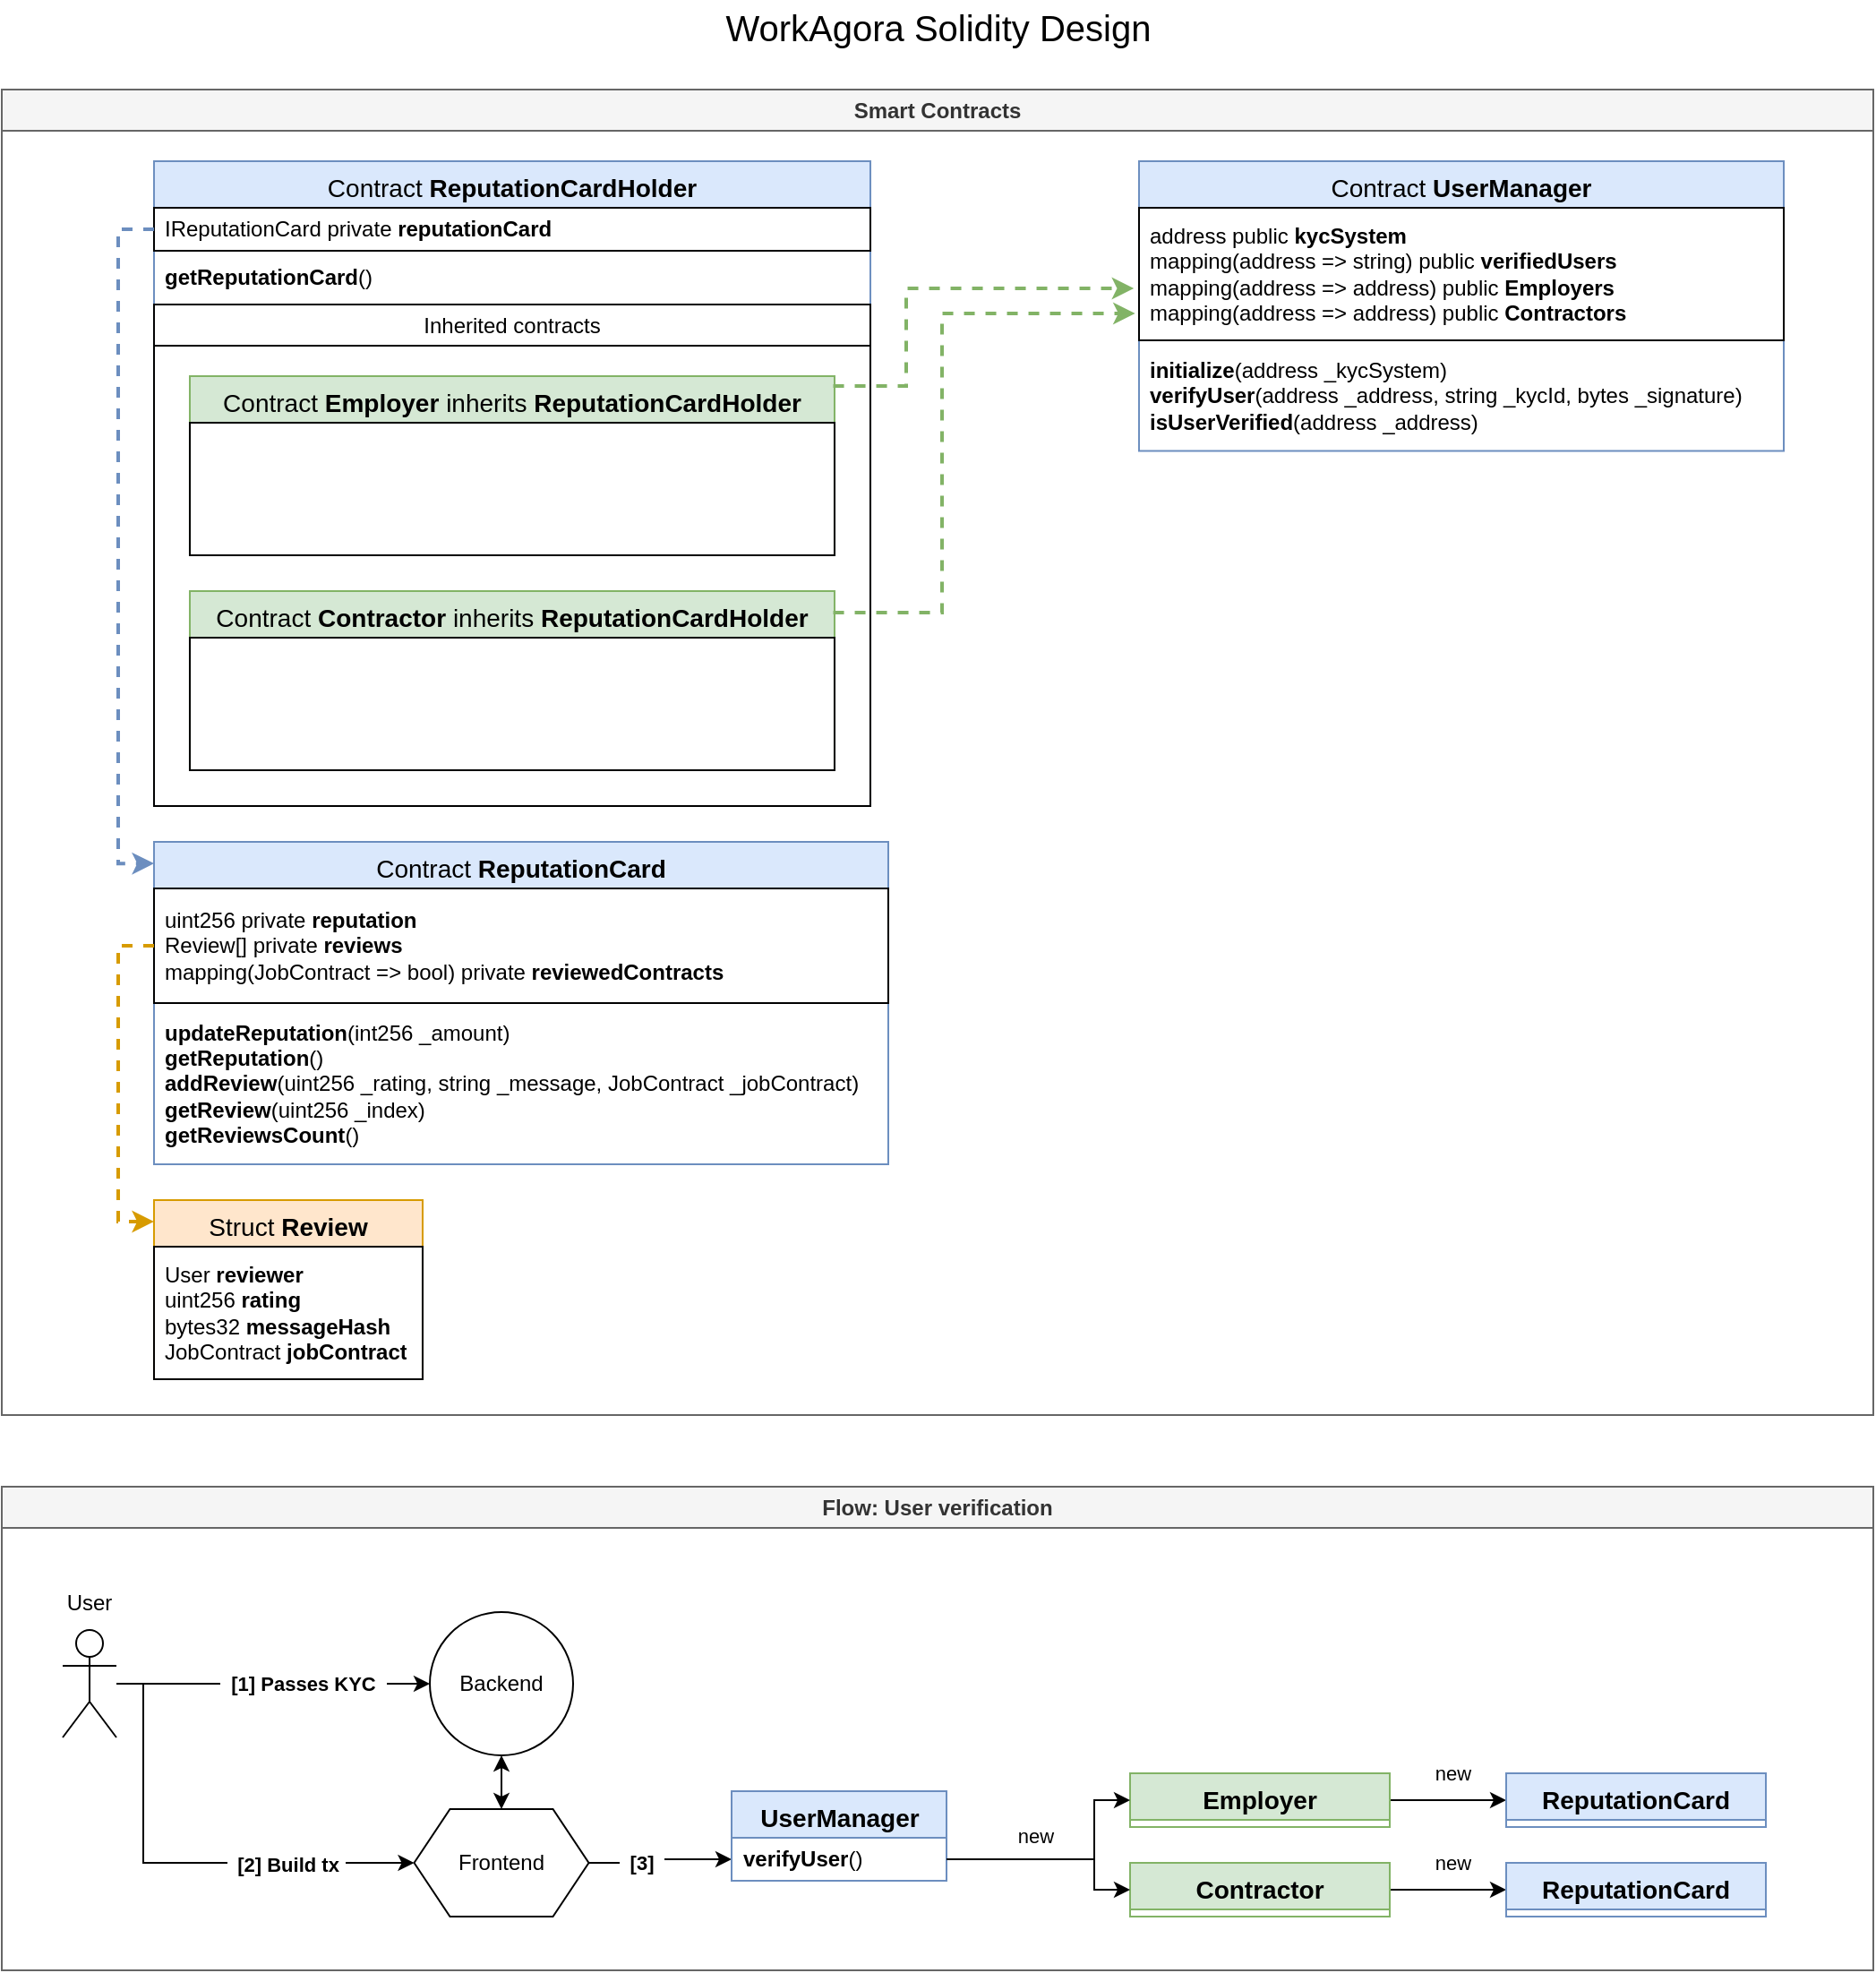 <mxfile version="21.2.8" type="device">
  <diagram name="Page-1" id="e7e014a7-5840-1c2e-5031-d8a46d1fe8dd">
    <mxGraphModel dx="1553" dy="1019" grid="1" gridSize="10" guides="1" tooltips="1" connect="1" arrows="1" fold="1" page="1" pageScale="1" pageWidth="1169" pageHeight="826" background="none" math="0" shadow="0">
      <root>
        <mxCell id="0" />
        <mxCell id="1" parent="0" />
        <mxCell id="3dfKuByAPZrPAyASHaDJ-84" value="Smart Contracts" style="swimlane;whiteSpace=wrap;html=1;fillColor=#f5f5f5;fontColor=#333333;strokeColor=#666666;" vertex="1" parent="1">
          <mxGeometry x="40" y="70" width="1045" height="740" as="geometry">
            <mxRectangle x="95" y="-130" width="140" height="30" as="alternateBounds" />
          </mxGeometry>
        </mxCell>
        <mxCell id="3dfKuByAPZrPAyASHaDJ-59" value="&lt;font style=&quot;font-size: 14px;&quot;&gt;&lt;span style=&quot;font-weight: normal;&quot;&gt;Contract &lt;/span&gt;ReputationCardHolder&lt;br&gt;&lt;/font&gt;" style="swimlane;fontStyle=1;align=center;verticalAlign=top;childLayout=stackLayout;horizontal=1;startSize=26;horizontalStack=0;resizeParent=1;resizeParentMax=0;resizeLast=0;collapsible=1;marginBottom=0;whiteSpace=wrap;html=1;fillColor=#dae8fc;strokeColor=#6c8ebf;" vertex="1" parent="3dfKuByAPZrPAyASHaDJ-84">
          <mxGeometry x="84.99" y="40" width="400" height="360" as="geometry" />
        </mxCell>
        <mxCell id="3dfKuByAPZrPAyASHaDJ-60" value="&lt;div style=&quot;border-color: var(--border-color);&quot;&gt;&lt;div style=&quot;border-color: var(--border-color);&quot;&gt;IReputationCard private &lt;b&gt;reputationCard&lt;/b&gt;&lt;br&gt;&lt;/div&gt;&lt;/div&gt;" style="text;strokeColor=default;fillColor=none;align=left;verticalAlign=middle;spacingLeft=4;spacingRight=4;overflow=hidden;rotatable=0;points=[[0,0.5],[1,0.5]];portConstraint=eastwest;whiteSpace=wrap;html=1;strokeWidth=1;rounded=0;absoluteArcSize=0;shadow=0;spacingTop=0;spacing=2;" vertex="1" parent="3dfKuByAPZrPAyASHaDJ-59">
          <mxGeometry y="26" width="400" height="24" as="geometry" />
        </mxCell>
        <mxCell id="3dfKuByAPZrPAyASHaDJ-61" value="&lt;b&gt;getReputationCard&lt;/b&gt;()" style="text;strokeColor=none;fillColor=none;align=left;verticalAlign=middle;spacingLeft=4;spacingRight=4;overflow=hidden;rotatable=0;points=[[0,0.5],[1,0.5]];portConstraint=eastwest;whiteSpace=wrap;html=1;strokeWidth=1;rounded=0;absoluteArcSize=0;shadow=0;spacingTop=0;spacing=2;" vertex="1" parent="3dfKuByAPZrPAyASHaDJ-59">
          <mxGeometry y="50" width="400" height="30" as="geometry" />
        </mxCell>
        <mxCell id="3dfKuByAPZrPAyASHaDJ-83" value="&lt;span style=&quot;font-weight: normal;&quot;&gt;Inherited contracts&lt;/span&gt;" style="swimlane;whiteSpace=wrap;html=1;" vertex="1" parent="3dfKuByAPZrPAyASHaDJ-59">
          <mxGeometry y="80" width="400" height="280" as="geometry" />
        </mxCell>
        <mxCell id="3dfKuByAPZrPAyASHaDJ-48" value="&lt;font style=&quot;font-size: 14px;&quot;&gt;&lt;span style=&quot;font-size: 14px; font-weight: normal;&quot;&gt;Contract&lt;/span&gt;&lt;span style=&quot;font-size: 14px;&quot;&gt; Employer &lt;/span&gt;&lt;span style=&quot;font-weight: normal;&quot;&gt;&lt;font style=&quot;font-size: 14px;&quot;&gt;inherits&amp;nbsp;&lt;/font&gt;&lt;/span&gt;&lt;/font&gt;&lt;span style=&quot;font-size: 14px;&quot;&gt;&lt;font style=&quot;font-size: 14px;&quot;&gt;ReputationCardHolder&lt;/font&gt;&lt;/span&gt;" style="swimlane;fontStyle=1;align=center;verticalAlign=top;childLayout=stackLayout;horizontal=1;startSize=26;horizontalStack=0;resizeParent=1;resizeParentMax=0;resizeLast=0;collapsible=1;marginBottom=0;whiteSpace=wrap;html=1;fillColor=#d5e8d4;strokeColor=#82b366;" vertex="1" parent="3dfKuByAPZrPAyASHaDJ-83">
          <mxGeometry x="20" y="40" width="360" height="100" as="geometry" />
        </mxCell>
        <mxCell id="3dfKuByAPZrPAyASHaDJ-49" value="&lt;div style=&quot;border-color: var(--border-color);&quot;&gt;&lt;br&gt;&lt;/div&gt;" style="text;strokeColor=default;fillColor=none;align=left;verticalAlign=middle;spacingLeft=4;spacingRight=4;overflow=hidden;rotatable=0;points=[[0,0.5],[1,0.5]];portConstraint=eastwest;whiteSpace=wrap;html=1;strokeWidth=1;rounded=0;absoluteArcSize=0;shadow=0;spacingTop=0;spacing=2;" vertex="1" parent="3dfKuByAPZrPAyASHaDJ-48">
          <mxGeometry y="26" width="360" height="74" as="geometry" />
        </mxCell>
        <mxCell id="3dfKuByAPZrPAyASHaDJ-72" value="&lt;font style=&quot;font-size: 14px;&quot;&gt;&lt;span style=&quot;font-size: 14px; font-weight: normal;&quot;&gt;Contract&lt;/span&gt;&lt;span style=&quot;font-size: 14px;&quot;&gt; Contractor&amp;nbsp;&lt;/span&gt;&lt;span style=&quot;font-weight: normal;&quot;&gt;&lt;font style=&quot;font-size: 14px;&quot;&gt;inherits&amp;nbsp;&lt;/font&gt;&lt;/span&gt;&lt;/font&gt;&lt;span style=&quot;font-size: 14px;&quot;&gt;&lt;font style=&quot;font-size: 14px;&quot;&gt;ReputationCardHolder&lt;/font&gt;&lt;/span&gt;" style="swimlane;fontStyle=1;align=center;verticalAlign=top;childLayout=stackLayout;horizontal=1;startSize=26;horizontalStack=0;resizeParent=1;resizeParentMax=0;resizeLast=0;collapsible=1;marginBottom=0;whiteSpace=wrap;html=1;fillColor=#d5e8d4;strokeColor=#82b366;" vertex="1" parent="3dfKuByAPZrPAyASHaDJ-83">
          <mxGeometry x="20" y="160" width="360" height="100" as="geometry" />
        </mxCell>
        <mxCell id="3dfKuByAPZrPAyASHaDJ-73" value="&lt;div style=&quot;border-color: var(--border-color);&quot;&gt;&lt;br&gt;&lt;/div&gt;" style="text;strokeColor=default;fillColor=none;align=left;verticalAlign=middle;spacingLeft=4;spacingRight=4;overflow=hidden;rotatable=0;points=[[0,0.5],[1,0.5]];portConstraint=eastwest;whiteSpace=wrap;html=1;strokeWidth=1;rounded=0;absoluteArcSize=0;shadow=0;spacingTop=0;spacing=2;" vertex="1" parent="3dfKuByAPZrPAyASHaDJ-72">
          <mxGeometry y="26" width="360" height="74" as="geometry" />
        </mxCell>
        <mxCell id="3dfKuByAPZrPAyASHaDJ-41" value="&lt;font style=&quot;font-size: 14px;&quot;&gt;&lt;span style=&quot;font-weight: normal;&quot;&gt;Contract&lt;/span&gt; UserManager&lt;br&gt;&lt;/font&gt;" style="swimlane;fontStyle=1;align=center;verticalAlign=top;childLayout=stackLayout;horizontal=1;startSize=26;horizontalStack=0;resizeParent=1;resizeParentMax=0;resizeLast=0;collapsible=1;marginBottom=0;whiteSpace=wrap;html=1;fillColor=#dae8fc;strokeColor=#6c8ebf;" vertex="1" parent="3dfKuByAPZrPAyASHaDJ-84">
          <mxGeometry x="634.99" y="40" width="360.01" height="161.78" as="geometry" />
        </mxCell>
        <mxCell id="3dfKuByAPZrPAyASHaDJ-47" value="&lt;div style=&quot;border-color: var(--border-color);&quot;&gt;address public&amp;nbsp;&lt;b style=&quot;border-color: var(--border-color);&quot;&gt;kycSystem&lt;/b&gt;&lt;/div&gt;&lt;div style=&quot;border-color: var(--border-color);&quot;&gt;mapping(address =&amp;gt; string) public&amp;nbsp;&lt;b style=&quot;border-color: var(--border-color);&quot;&gt;verifiedUsers&lt;/b&gt;&lt;/div&gt;&lt;div style=&quot;border-color: var(--border-color);&quot;&gt;mapping(address =&amp;gt; address) public&amp;nbsp;&lt;b style=&quot;border-color: var(--border-color);&quot;&gt;Employers&lt;/b&gt;&lt;/div&gt;&lt;div style=&quot;border-color: var(--border-color);&quot;&gt;mapping(address =&amp;gt; address) public&amp;nbsp;&lt;b style=&quot;border-color: var(--border-color);&quot;&gt;Contractors&lt;/b&gt;&lt;/div&gt;" style="text;strokeColor=default;fillColor=none;align=left;verticalAlign=middle;spacingLeft=4;spacingRight=4;overflow=hidden;rotatable=0;points=[[0,0.5],[1,0.5]];portConstraint=eastwest;whiteSpace=wrap;html=1;strokeWidth=1;rounded=0;absoluteArcSize=0;shadow=0;spacingTop=0;spacing=2;" vertex="1" parent="3dfKuByAPZrPAyASHaDJ-41">
          <mxGeometry y="26" width="360.01" height="74" as="geometry" />
        </mxCell>
        <mxCell id="3dfKuByAPZrPAyASHaDJ-44" value="&lt;b&gt;initialize&lt;/b&gt;(address _kycSystem)&lt;br&gt;&lt;b&gt;verifyUser&lt;/b&gt;(address _address, string _kycId, bytes _signature)&lt;br&gt;&lt;b&gt;isUserVerified&lt;/b&gt;(address _address)" style="text;strokeColor=none;fillColor=none;align=left;verticalAlign=middle;spacingLeft=4;spacingRight=4;overflow=hidden;rotatable=0;points=[[0,0.5],[1,0.5]];portConstraint=eastwest;whiteSpace=wrap;html=1;strokeWidth=1;rounded=0;absoluteArcSize=0;shadow=0;spacingTop=0;spacing=2;" vertex="1" parent="3dfKuByAPZrPAyASHaDJ-41">
          <mxGeometry y="100" width="360.01" height="61.78" as="geometry" />
        </mxCell>
        <mxCell id="3dfKuByAPZrPAyASHaDJ-56" value="&lt;font style=&quot;font-size: 14px;&quot;&gt;&lt;span style=&quot;font-weight: normal;&quot;&gt;Contract &lt;/span&gt;ReputationCard&lt;br&gt;&lt;/font&gt;" style="swimlane;fontStyle=1;align=center;verticalAlign=top;childLayout=stackLayout;horizontal=1;startSize=26;horizontalStack=0;resizeParent=1;resizeParentMax=0;resizeLast=0;collapsible=1;marginBottom=0;whiteSpace=wrap;html=1;fillColor=#dae8fc;strokeColor=#6c8ebf;" vertex="1" parent="3dfKuByAPZrPAyASHaDJ-84">
          <mxGeometry x="84.99" y="420" width="410" height="180" as="geometry" />
        </mxCell>
        <mxCell id="3dfKuByAPZrPAyASHaDJ-57" value="&lt;div style=&quot;border-color: var(--border-color);&quot;&gt;&lt;div style=&quot;border-color: var(--border-color);&quot;&gt;uint256 private &lt;b&gt;reputation&lt;/b&gt;&lt;/div&gt;&lt;div style=&quot;border-color: var(--border-color);&quot;&gt;Review[] private &lt;b&gt;reviews&lt;/b&gt;&lt;/div&gt;&lt;div style=&quot;border-color: var(--border-color);&quot;&gt;mapping(JobContract =&amp;gt; bool) private &lt;b&gt;reviewedContracts&lt;/b&gt;&lt;/div&gt;&lt;/div&gt;" style="text;strokeColor=default;fillColor=none;align=left;verticalAlign=middle;spacingLeft=4;spacingRight=4;overflow=hidden;rotatable=0;points=[[0,0.5],[1,0.5]];portConstraint=eastwest;whiteSpace=wrap;html=1;strokeWidth=1;rounded=0;absoluteArcSize=0;shadow=0;spacingTop=0;spacing=2;" vertex="1" parent="3dfKuByAPZrPAyASHaDJ-56">
          <mxGeometry y="26" width="410" height="64" as="geometry" />
        </mxCell>
        <mxCell id="3dfKuByAPZrPAyASHaDJ-58" value="&lt;div&gt;&lt;b&gt;updateReputation&lt;/b&gt;(int256 _amount)&lt;/div&gt;&lt;div&gt;&lt;b&gt;getReputation&lt;/b&gt;()&lt;/div&gt;&lt;div&gt;&lt;b&gt;addReview&lt;/b&gt;(&lt;span style=&quot;background-color: initial;&quot;&gt;uint256 _rating,&amp;nbsp;&lt;/span&gt;&lt;span style=&quot;background-color: initial;&quot;&gt;string _message,&lt;/span&gt;&lt;span style=&quot;background-color: initial;&quot;&gt;&amp;nbsp;JobContract _jobContract&lt;/span&gt;&lt;span style=&quot;background-color: initial;&quot;&gt;)&lt;/span&gt;&lt;/div&gt;&lt;div&gt;&lt;b&gt;getReview&lt;/b&gt;(uint256 _index)&lt;/div&gt;&lt;div&gt;&lt;b&gt;getReviewsCount&lt;/b&gt;()&lt;/div&gt;" style="text;strokeColor=none;fillColor=none;align=left;verticalAlign=middle;spacingLeft=4;spacingRight=4;overflow=hidden;rotatable=0;points=[[0,0.5],[1,0.5]];portConstraint=eastwest;whiteSpace=wrap;html=1;strokeWidth=1;rounded=0;absoluteArcSize=0;shadow=0;spacingTop=0;spacing=2;" vertex="1" parent="3dfKuByAPZrPAyASHaDJ-56">
          <mxGeometry y="90" width="410" height="90" as="geometry" />
        </mxCell>
        <mxCell id="3dfKuByAPZrPAyASHaDJ-63" value="&lt;font style=&quot;font-size: 14px;&quot;&gt;&lt;span style=&quot;font-weight: normal;&quot;&gt;Struct&lt;/span&gt; Review&lt;/font&gt;" style="swimlane;fontStyle=1;align=center;verticalAlign=top;childLayout=stackLayout;horizontal=1;startSize=26;horizontalStack=0;resizeParent=1;resizeParentMax=0;resizeLast=0;collapsible=1;marginBottom=0;whiteSpace=wrap;html=1;fillColor=#ffe6cc;strokeColor=#d79b00;" vertex="1" parent="3dfKuByAPZrPAyASHaDJ-84">
          <mxGeometry x="84.99" y="620" width="150" height="100" as="geometry" />
        </mxCell>
        <mxCell id="3dfKuByAPZrPAyASHaDJ-64" value="&lt;div style=&quot;border-color: var(--border-color);&quot;&gt;&lt;div style=&quot;border-color: var(--border-color);&quot;&gt;User &lt;b&gt;reviewer&lt;/b&gt;&lt;/div&gt;&lt;div style=&quot;border-color: var(--border-color);&quot;&gt;uint256 &lt;b&gt;rating&lt;/b&gt;&lt;/div&gt;&lt;div style=&quot;border-color: var(--border-color);&quot;&gt;bytes32 &lt;b&gt;messageHash&lt;/b&gt;&lt;/div&gt;&lt;div style=&quot;border-color: var(--border-color);&quot;&gt;JobContract &lt;b&gt;jobContract&lt;/b&gt;&lt;/div&gt;&lt;/div&gt;" style="text;strokeColor=default;fillColor=none;align=left;verticalAlign=middle;spacingLeft=4;spacingRight=4;overflow=hidden;rotatable=0;points=[[0,0.5],[1,0.5]];portConstraint=eastwest;whiteSpace=wrap;html=1;strokeWidth=1;rounded=0;absoluteArcSize=0;shadow=0;spacingTop=0;spacing=2;" vertex="1" parent="3dfKuByAPZrPAyASHaDJ-63">
          <mxGeometry y="26" width="150" height="74" as="geometry" />
        </mxCell>
        <mxCell id="3dfKuByAPZrPAyASHaDJ-76" style="edgeStyle=orthogonalEdgeStyle;rounded=0;orthogonalLoop=1;jettySize=auto;html=1;exitX=0.998;exitY=0.12;exitDx=0;exitDy=0;entryX=-0.006;entryY=0.797;entryDx=0;entryDy=0;entryPerimeter=0;exitPerimeter=0;fillColor=#d5e8d4;strokeColor=#82b366;strokeWidth=2;dashed=1;" edge="1" parent="3dfKuByAPZrPAyASHaDJ-84" source="3dfKuByAPZrPAyASHaDJ-72" target="3dfKuByAPZrPAyASHaDJ-47">
          <mxGeometry relative="1" as="geometry">
            <mxPoint x="595" y="240" as="sourcePoint" />
            <mxPoint x="595" y="524" as="targetPoint" />
            <Array as="points">
              <mxPoint x="525" y="292" />
              <mxPoint x="525" y="125" />
            </Array>
          </mxGeometry>
        </mxCell>
        <mxCell id="3dfKuByAPZrPAyASHaDJ-77" style="edgeStyle=orthogonalEdgeStyle;rounded=0;orthogonalLoop=1;jettySize=auto;html=1;exitX=0.998;exitY=0.055;exitDx=0;exitDy=0;entryX=-0.008;entryY=0.608;entryDx=0;entryDy=0;entryPerimeter=0;exitPerimeter=0;fillColor=#d5e8d4;strokeColor=#82b366;strokeWidth=2;dashed=1;" edge="1" parent="3dfKuByAPZrPAyASHaDJ-84" source="3dfKuByAPZrPAyASHaDJ-48" target="3dfKuByAPZrPAyASHaDJ-47">
          <mxGeometry relative="1" as="geometry">
            <mxPoint x="564" y="282" as="sourcePoint" />
            <mxPoint x="643" y="175" as="targetPoint" />
            <Array as="points">
              <mxPoint x="505" y="165" />
              <mxPoint x="505" y="111" />
            </Array>
          </mxGeometry>
        </mxCell>
        <mxCell id="3dfKuByAPZrPAyASHaDJ-74" style="edgeStyle=orthogonalEdgeStyle;rounded=0;orthogonalLoop=1;jettySize=auto;html=1;exitX=0;exitY=0.5;exitDx=0;exitDy=0;entryX=0;entryY=0.067;entryDx=0;entryDy=0;entryPerimeter=0;fillColor=#dae8fc;strokeColor=#6c8ebf;dashed=1;strokeWidth=2;" edge="1" parent="3dfKuByAPZrPAyASHaDJ-84" source="3dfKuByAPZrPAyASHaDJ-60" target="3dfKuByAPZrPAyASHaDJ-56">
          <mxGeometry relative="1" as="geometry" />
        </mxCell>
        <mxCell id="3dfKuByAPZrPAyASHaDJ-69" style="edgeStyle=orthogonalEdgeStyle;rounded=0;orthogonalLoop=1;jettySize=auto;html=1;entryX=0;entryY=0.12;entryDx=0;entryDy=0;entryPerimeter=0;fillColor=#ffe6cc;strokeColor=#d79b00;strokeWidth=2;dashed=1;" edge="1" parent="3dfKuByAPZrPAyASHaDJ-84" source="3dfKuByAPZrPAyASHaDJ-57" target="3dfKuByAPZrPAyASHaDJ-63">
          <mxGeometry relative="1" as="geometry" />
        </mxCell>
        <mxCell id="3dfKuByAPZrPAyASHaDJ-85" value="WorkAgora Solidity Design" style="text;html=1;strokeColor=none;fillColor=none;align=center;verticalAlign=middle;whiteSpace=wrap;rounded=0;fontSize=20;labelBackgroundColor=none;labelBorderColor=none;" vertex="1" parent="1">
          <mxGeometry x="442.5" y="20" width="240" height="30" as="geometry" />
        </mxCell>
        <mxCell id="3dfKuByAPZrPAyASHaDJ-86" value="Flow: User verification" style="swimlane;whiteSpace=wrap;html=1;fillColor=#f5f5f5;fontColor=#333333;strokeColor=#666666;" vertex="1" parent="1">
          <mxGeometry x="40" y="850" width="1045" height="270" as="geometry" />
        </mxCell>
        <mxCell id="3dfKuByAPZrPAyASHaDJ-88" value="Backend" style="ellipse;whiteSpace=wrap;html=1;aspect=fixed;" vertex="1" parent="3dfKuByAPZrPAyASHaDJ-86">
          <mxGeometry x="239" y="70" width="80" height="80" as="geometry" />
        </mxCell>
        <mxCell id="3dfKuByAPZrPAyASHaDJ-90" style="edgeStyle=orthogonalEdgeStyle;rounded=0;orthogonalLoop=1;jettySize=auto;html=1;entryX=0;entryY=0.5;entryDx=0;entryDy=0;strokeWidth=1;" edge="1" parent="3dfKuByAPZrPAyASHaDJ-86" source="3dfKuByAPZrPAyASHaDJ-89" target="3dfKuByAPZrPAyASHaDJ-88">
          <mxGeometry relative="1" as="geometry" />
        </mxCell>
        <mxCell id="3dfKuByAPZrPAyASHaDJ-91" value="&lt;font style=&quot;font-size: 11px;&quot;&gt;&amp;nbsp; [1] Passes KYC&amp;nbsp;&amp;nbsp;&lt;/font&gt;" style="edgeLabel;html=1;align=center;verticalAlign=middle;resizable=0;points=[];fontStyle=1;fontSize=11;" vertex="1" connectable="0" parent="3dfKuByAPZrPAyASHaDJ-90">
          <mxGeometry x="-0.216" y="2" relative="1" as="geometry">
            <mxPoint x="35" y="2" as="offset" />
          </mxGeometry>
        </mxCell>
        <mxCell id="3dfKuByAPZrPAyASHaDJ-89" value="" style="shape=umlActor;verticalLabelPosition=bottom;verticalAlign=top;html=1;outlineConnect=0;" vertex="1" parent="3dfKuByAPZrPAyASHaDJ-86">
          <mxGeometry x="34" y="80" width="30" height="60" as="geometry" />
        </mxCell>
        <mxCell id="3dfKuByAPZrPAyASHaDJ-111" style="edgeStyle=orthogonalEdgeStyle;rounded=0;orthogonalLoop=1;jettySize=auto;html=1;entryX=0;entryY=0.5;entryDx=0;entryDy=0;strokeWidth=1;" edge="1" parent="3dfKuByAPZrPAyASHaDJ-86" source="3dfKuByAPZrPAyASHaDJ-101" target="3dfKuByAPZrPAyASHaDJ-110">
          <mxGeometry relative="1" as="geometry" />
        </mxCell>
        <mxCell id="3dfKuByAPZrPAyASHaDJ-112" value="&lt;b&gt;&amp;nbsp; [3]&amp;nbsp;&amp;nbsp;&lt;/b&gt;" style="edgeLabel;html=1;align=center;verticalAlign=middle;resizable=0;points=[];" vertex="1" connectable="0" parent="3dfKuByAPZrPAyASHaDJ-111">
          <mxGeometry x="-0.303" relative="1" as="geometry">
            <mxPoint as="offset" />
          </mxGeometry>
        </mxCell>
        <mxCell id="3dfKuByAPZrPAyASHaDJ-101" value="Frontend" style="shape=hexagon;perimeter=hexagonPerimeter2;whiteSpace=wrap;html=1;fixedSize=1;" vertex="1" parent="3dfKuByAPZrPAyASHaDJ-86">
          <mxGeometry x="230.25" y="180" width="97.5" height="60" as="geometry" />
        </mxCell>
        <mxCell id="3dfKuByAPZrPAyASHaDJ-104" style="edgeStyle=orthogonalEdgeStyle;rounded=0;orthogonalLoop=1;jettySize=auto;html=1;entryX=0;entryY=0.5;entryDx=0;entryDy=0;strokeWidth=1;" edge="1" parent="3dfKuByAPZrPAyASHaDJ-86" source="3dfKuByAPZrPAyASHaDJ-89" target="3dfKuByAPZrPAyASHaDJ-101">
          <mxGeometry relative="1" as="geometry">
            <mxPoint x="55.25" y="190" as="sourcePoint" />
            <mxPoint x="230.25" y="190" as="targetPoint" />
            <Array as="points">
              <mxPoint x="79" y="110" />
              <mxPoint x="79" y="210" />
            </Array>
          </mxGeometry>
        </mxCell>
        <mxCell id="3dfKuByAPZrPAyASHaDJ-105" value="&lt;font style=&quot;font-size: 11px;&quot;&gt;&amp;nbsp; [2] Build tx&amp;nbsp;&lt;/font&gt;" style="edgeLabel;html=1;align=center;verticalAlign=middle;resizable=0;points=[];fontStyle=1;fontSize=11;" vertex="1" connectable="0" parent="3dfKuByAPZrPAyASHaDJ-104">
          <mxGeometry x="-0.216" y="2" relative="1" as="geometry">
            <mxPoint x="77" y="11" as="offset" />
          </mxGeometry>
        </mxCell>
        <mxCell id="3dfKuByAPZrPAyASHaDJ-106" value="User" style="text;html=1;strokeColor=none;fillColor=none;align=center;verticalAlign=middle;whiteSpace=wrap;rounded=0;" vertex="1" parent="3dfKuByAPZrPAyASHaDJ-86">
          <mxGeometry x="25" y="50" width="48" height="30" as="geometry" />
        </mxCell>
        <mxCell id="3dfKuByAPZrPAyASHaDJ-107" value="" style="endArrow=classic;startArrow=classic;html=1;rounded=0;exitX=0.5;exitY=0;exitDx=0;exitDy=0;entryX=0.5;entryY=1;entryDx=0;entryDy=0;" edge="1" parent="3dfKuByAPZrPAyASHaDJ-86" source="3dfKuByAPZrPAyASHaDJ-101" target="3dfKuByAPZrPAyASHaDJ-88">
          <mxGeometry width="50" height="50" relative="1" as="geometry">
            <mxPoint x="349" y="170" as="sourcePoint" />
            <mxPoint x="399" y="120" as="targetPoint" />
          </mxGeometry>
        </mxCell>
        <mxCell id="3dfKuByAPZrPAyASHaDJ-108" value="&lt;font style=&quot;font-size: 14px;&quot;&gt;UserManager&lt;br&gt;&lt;/font&gt;" style="swimlane;fontStyle=1;align=center;verticalAlign=top;childLayout=stackLayout;horizontal=1;startSize=26;horizontalStack=0;resizeParent=1;resizeParentMax=0;resizeLast=0;collapsible=1;marginBottom=0;whiteSpace=wrap;html=1;fillColor=#dae8fc;strokeColor=#6c8ebf;" vertex="1" parent="3dfKuByAPZrPAyASHaDJ-86">
          <mxGeometry x="407.5" y="170" width="120" height="50" as="geometry" />
        </mxCell>
        <mxCell id="3dfKuByAPZrPAyASHaDJ-110" value="&lt;b&gt;verifyUser&lt;/b&gt;()" style="text;strokeColor=none;fillColor=none;align=left;verticalAlign=middle;spacingLeft=4;spacingRight=4;overflow=hidden;rotatable=0;points=[[0,0.5],[1,0.5]];portConstraint=eastwest;whiteSpace=wrap;html=1;strokeWidth=1;rounded=0;absoluteArcSize=0;shadow=0;spacingTop=0;spacing=2;" vertex="1" parent="3dfKuByAPZrPAyASHaDJ-108">
          <mxGeometry y="26" width="120" height="24" as="geometry" />
        </mxCell>
        <mxCell id="3dfKuByAPZrPAyASHaDJ-126" value="new" style="edgeStyle=orthogonalEdgeStyle;rounded=0;orthogonalLoop=1;jettySize=auto;html=1;entryX=0;entryY=0.5;entryDx=0;entryDy=0;" edge="1" parent="3dfKuByAPZrPAyASHaDJ-86" source="3dfKuByAPZrPAyASHaDJ-113" target="3dfKuByAPZrPAyASHaDJ-124">
          <mxGeometry x="0.077" y="15" relative="1" as="geometry">
            <mxPoint as="offset" />
          </mxGeometry>
        </mxCell>
        <mxCell id="3dfKuByAPZrPAyASHaDJ-113" value="&lt;font style=&quot;font-size: 14px;&quot;&gt;&lt;span style=&quot;font-size: 14px;&quot;&gt;Employer&lt;/span&gt;&lt;/font&gt;" style="swimlane;fontStyle=1;align=center;verticalAlign=top;childLayout=stackLayout;horizontal=1;startSize=26;horizontalStack=0;resizeParent=1;resizeParentMax=0;resizeLast=0;collapsible=1;marginBottom=0;whiteSpace=wrap;html=1;fillColor=#d5e8d4;strokeColor=#82b366;" vertex="1" parent="3dfKuByAPZrPAyASHaDJ-86">
          <mxGeometry x="630" y="160" width="145" height="30" as="geometry" />
        </mxCell>
        <mxCell id="3dfKuByAPZrPAyASHaDJ-127" style="edgeStyle=orthogonalEdgeStyle;rounded=0;orthogonalLoop=1;jettySize=auto;html=1;entryX=0;entryY=0.5;entryDx=0;entryDy=0;" edge="1" parent="3dfKuByAPZrPAyASHaDJ-86" source="3dfKuByAPZrPAyASHaDJ-115" target="3dfKuByAPZrPAyASHaDJ-125">
          <mxGeometry relative="1" as="geometry" />
        </mxCell>
        <mxCell id="3dfKuByAPZrPAyASHaDJ-128" value="new" style="edgeLabel;html=1;align=center;verticalAlign=middle;resizable=0;points=[];" vertex="1" connectable="0" parent="3dfKuByAPZrPAyASHaDJ-127">
          <mxGeometry x="0.077" y="1" relative="1" as="geometry">
            <mxPoint y="-14" as="offset" />
          </mxGeometry>
        </mxCell>
        <mxCell id="3dfKuByAPZrPAyASHaDJ-115" value="&lt;font style=&quot;font-size: 14px;&quot;&gt;&lt;span style=&quot;font-size: 14px;&quot;&gt;Contractor&lt;/span&gt;&lt;/font&gt;" style="swimlane;fontStyle=1;align=center;verticalAlign=top;childLayout=stackLayout;horizontal=1;startSize=26;horizontalStack=0;resizeParent=1;resizeParentMax=0;resizeLast=0;collapsible=1;marginBottom=0;whiteSpace=wrap;html=1;fillColor=#d5e8d4;strokeColor=#82b366;" vertex="1" parent="3dfKuByAPZrPAyASHaDJ-86">
          <mxGeometry x="630" y="210" width="145" height="30" as="geometry" />
        </mxCell>
        <mxCell id="3dfKuByAPZrPAyASHaDJ-117" style="edgeStyle=orthogonalEdgeStyle;rounded=0;orthogonalLoop=1;jettySize=auto;html=1;exitX=1;exitY=0.5;exitDx=0;exitDy=0;entryX=0;entryY=0.5;entryDx=0;entryDy=0;" edge="1" parent="3dfKuByAPZrPAyASHaDJ-86" source="3dfKuByAPZrPAyASHaDJ-110" target="3dfKuByAPZrPAyASHaDJ-115">
          <mxGeometry relative="1" as="geometry">
            <mxPoint x="815" y="110" as="targetPoint" />
            <Array as="points">
              <mxPoint x="610" y="208" />
              <mxPoint x="610" y="225" />
            </Array>
          </mxGeometry>
        </mxCell>
        <mxCell id="3dfKuByAPZrPAyASHaDJ-118" value="new" style="edgeLabel;html=1;align=center;verticalAlign=middle;resizable=0;points=[];" vertex="1" connectable="0" parent="3dfKuByAPZrPAyASHaDJ-117">
          <mxGeometry x="0.282" relative="1" as="geometry">
            <mxPoint x="-27" y="-13" as="offset" />
          </mxGeometry>
        </mxCell>
        <mxCell id="3dfKuByAPZrPAyASHaDJ-120" style="edgeStyle=orthogonalEdgeStyle;rounded=0;orthogonalLoop=1;jettySize=auto;html=1;exitX=1;exitY=0.5;exitDx=0;exitDy=0;entryX=0;entryY=0.5;entryDx=0;entryDy=0;" edge="1" parent="3dfKuByAPZrPAyASHaDJ-86" source="3dfKuByAPZrPAyASHaDJ-110" target="3dfKuByAPZrPAyASHaDJ-113">
          <mxGeometry relative="1" as="geometry">
            <Array as="points">
              <mxPoint x="610" y="208" />
              <mxPoint x="610" y="175" />
            </Array>
          </mxGeometry>
        </mxCell>
        <mxCell id="3dfKuByAPZrPAyASHaDJ-124" value="&lt;font style=&quot;font-size: 14px;&quot;&gt;&lt;span style=&quot;font-size: 14px;&quot;&gt;ReputationCard&lt;/span&gt;&lt;/font&gt;" style="swimlane;fontStyle=1;align=center;verticalAlign=top;childLayout=stackLayout;horizontal=1;startSize=26;horizontalStack=0;resizeParent=1;resizeParentMax=0;resizeLast=0;collapsible=1;marginBottom=0;whiteSpace=wrap;html=1;fillColor=#dae8fc;strokeColor=#6c8ebf;" vertex="1" parent="3dfKuByAPZrPAyASHaDJ-86">
          <mxGeometry x="840" y="160" width="145" height="30" as="geometry" />
        </mxCell>
        <mxCell id="3dfKuByAPZrPAyASHaDJ-125" value="&lt;font style=&quot;font-size: 14px;&quot;&gt;&lt;span style=&quot;font-size: 14px;&quot;&gt;ReputationCard&lt;/span&gt;&lt;/font&gt;" style="swimlane;fontStyle=1;align=center;verticalAlign=top;childLayout=stackLayout;horizontal=1;startSize=26;horizontalStack=0;resizeParent=1;resizeParentMax=0;resizeLast=0;collapsible=1;marginBottom=0;whiteSpace=wrap;html=1;fillColor=#dae8fc;strokeColor=#6c8ebf;" vertex="1" parent="3dfKuByAPZrPAyASHaDJ-86">
          <mxGeometry x="840" y="210" width="145" height="30" as="geometry" />
        </mxCell>
      </root>
    </mxGraphModel>
  </diagram>
</mxfile>
